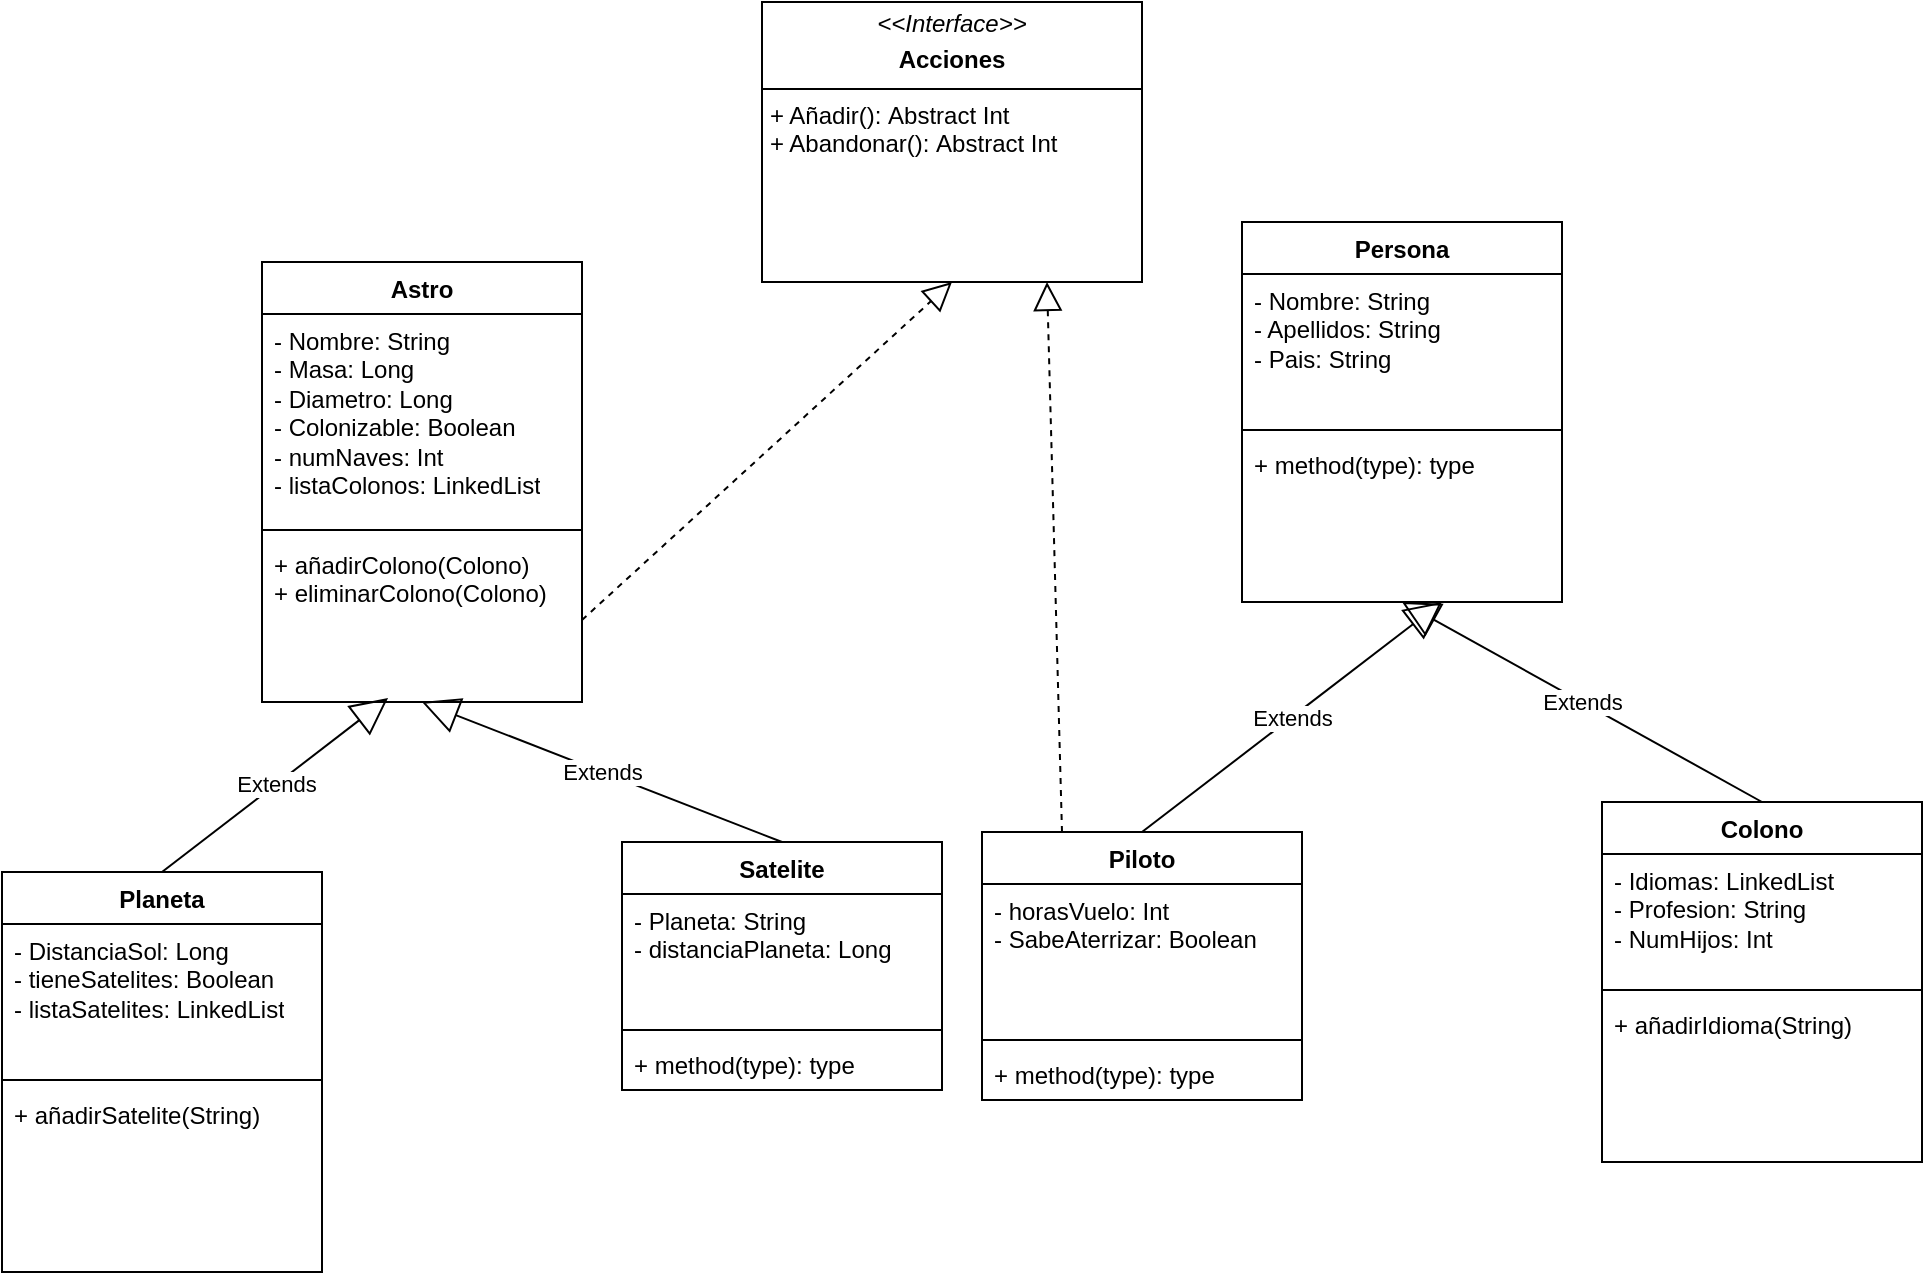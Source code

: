 <mxfile version="24.3.0" type="github">
  <diagram name="Página-1" id="bi5g-1-2C5qJp8rsQa8s">
    <mxGraphModel dx="1114" dy="615" grid="1" gridSize="10" guides="1" tooltips="1" connect="1" arrows="1" fold="1" page="1" pageScale="1" pageWidth="827" pageHeight="1169" math="0" shadow="0">
      <root>
        <mxCell id="0" />
        <mxCell id="1" parent="0" />
        <mxCell id="E51NGKIZF0NDrqXn5jAU-1" value="Persona" style="swimlane;fontStyle=1;align=center;verticalAlign=top;childLayout=stackLayout;horizontal=1;startSize=26;horizontalStack=0;resizeParent=1;resizeParentMax=0;resizeLast=0;collapsible=1;marginBottom=0;whiteSpace=wrap;html=1;" parent="1" vertex="1">
          <mxGeometry x="630" y="470" width="160" height="190" as="geometry" />
        </mxCell>
        <mxCell id="E51NGKIZF0NDrqXn5jAU-2" value="&lt;div&gt;- Nombre: String&lt;/div&gt;&lt;div&gt;- Apellidos: String&lt;/div&gt;&lt;div&gt;- Pais: String &lt;br&gt;&lt;/div&gt;" style="text;strokeColor=none;fillColor=none;align=left;verticalAlign=top;spacingLeft=4;spacingRight=4;overflow=hidden;rotatable=0;points=[[0,0.5],[1,0.5]];portConstraint=eastwest;whiteSpace=wrap;html=1;" parent="E51NGKIZF0NDrqXn5jAU-1" vertex="1">
          <mxGeometry y="26" width="160" height="74" as="geometry" />
        </mxCell>
        <mxCell id="E51NGKIZF0NDrqXn5jAU-3" value="" style="line;strokeWidth=1;fillColor=none;align=left;verticalAlign=middle;spacingTop=-1;spacingLeft=3;spacingRight=3;rotatable=0;labelPosition=right;points=[];portConstraint=eastwest;strokeColor=inherit;" parent="E51NGKIZF0NDrqXn5jAU-1" vertex="1">
          <mxGeometry y="100" width="160" height="8" as="geometry" />
        </mxCell>
        <mxCell id="E51NGKIZF0NDrqXn5jAU-4" value="+ method(type): type" style="text;strokeColor=none;fillColor=none;align=left;verticalAlign=top;spacingLeft=4;spacingRight=4;overflow=hidden;rotatable=0;points=[[0,0.5],[1,0.5]];portConstraint=eastwest;whiteSpace=wrap;html=1;" parent="E51NGKIZF0NDrqXn5jAU-1" vertex="1">
          <mxGeometry y="108" width="160" height="82" as="geometry" />
        </mxCell>
        <mxCell id="E51NGKIZF0NDrqXn5jAU-11" value="Colono" style="swimlane;fontStyle=1;align=center;verticalAlign=top;childLayout=stackLayout;horizontal=1;startSize=26;horizontalStack=0;resizeParent=1;resizeParentMax=0;resizeLast=0;collapsible=1;marginBottom=0;whiteSpace=wrap;html=1;" parent="1" vertex="1">
          <mxGeometry x="810" y="760" width="160" height="180" as="geometry" />
        </mxCell>
        <mxCell id="E51NGKIZF0NDrqXn5jAU-12" value="&lt;div&gt;- Idiomas: LinkedList&lt;br&gt;&lt;/div&gt;&lt;div&gt;- Profesion: String&lt;/div&gt;&lt;div&gt;- NumHijos: Int&lt;br&gt;&lt;/div&gt;" style="text;strokeColor=none;fillColor=none;align=left;verticalAlign=top;spacingLeft=4;spacingRight=4;overflow=hidden;rotatable=0;points=[[0,0.5],[1,0.5]];portConstraint=eastwest;whiteSpace=wrap;html=1;" parent="E51NGKIZF0NDrqXn5jAU-11" vertex="1">
          <mxGeometry y="26" width="160" height="64" as="geometry" />
        </mxCell>
        <mxCell id="E51NGKIZF0NDrqXn5jAU-13" value="" style="line;strokeWidth=1;fillColor=none;align=left;verticalAlign=middle;spacingTop=-1;spacingLeft=3;spacingRight=3;rotatable=0;labelPosition=right;points=[];portConstraint=eastwest;strokeColor=inherit;" parent="E51NGKIZF0NDrqXn5jAU-11" vertex="1">
          <mxGeometry y="90" width="160" height="8" as="geometry" />
        </mxCell>
        <mxCell id="E51NGKIZF0NDrqXn5jAU-14" value="+ añadirIdioma(String)" style="text;strokeColor=none;fillColor=none;align=left;verticalAlign=top;spacingLeft=4;spacingRight=4;overflow=hidden;rotatable=0;points=[[0,0.5],[1,0.5]];portConstraint=eastwest;whiteSpace=wrap;html=1;" parent="E51NGKIZF0NDrqXn5jAU-11" vertex="1">
          <mxGeometry y="98" width="160" height="82" as="geometry" />
        </mxCell>
        <mxCell id="E51NGKIZF0NDrqXn5jAU-15" value="Extends" style="endArrow=block;endSize=16;endFill=0;html=1;rounded=0;entryX=0.5;entryY=1;entryDx=0;entryDy=0;exitX=0.5;exitY=0;exitDx=0;exitDy=0;" parent="1" source="E51NGKIZF0NDrqXn5jAU-11" target="E51NGKIZF0NDrqXn5jAU-1" edge="1">
          <mxGeometry width="160" relative="1" as="geometry">
            <mxPoint x="710" y="760" as="sourcePoint" />
            <mxPoint x="790" y="660" as="targetPoint" />
          </mxGeometry>
        </mxCell>
        <mxCell id="E51NGKIZF0NDrqXn5jAU-16" value="Piloto" style="swimlane;fontStyle=1;align=center;verticalAlign=top;childLayout=stackLayout;horizontal=1;startSize=26;horizontalStack=0;resizeParent=1;resizeParentMax=0;resizeLast=0;collapsible=1;marginBottom=0;whiteSpace=wrap;html=1;" parent="1" vertex="1">
          <mxGeometry x="500" y="775" width="160" height="134" as="geometry" />
        </mxCell>
        <mxCell id="E51NGKIZF0NDrqXn5jAU-17" value="- horasVuelo: Int&lt;br&gt;&lt;div&gt;- SabeAterrizar: Boolean&lt;/div&gt;" style="text;strokeColor=none;fillColor=none;align=left;verticalAlign=top;spacingLeft=4;spacingRight=4;overflow=hidden;rotatable=0;points=[[0,0.5],[1,0.5]];portConstraint=eastwest;whiteSpace=wrap;html=1;" parent="E51NGKIZF0NDrqXn5jAU-16" vertex="1">
          <mxGeometry y="26" width="160" height="74" as="geometry" />
        </mxCell>
        <mxCell id="E51NGKIZF0NDrqXn5jAU-18" value="" style="line;strokeWidth=1;fillColor=none;align=left;verticalAlign=middle;spacingTop=-1;spacingLeft=3;spacingRight=3;rotatable=0;labelPosition=right;points=[];portConstraint=eastwest;strokeColor=inherit;" parent="E51NGKIZF0NDrqXn5jAU-16" vertex="1">
          <mxGeometry y="100" width="160" height="8" as="geometry" />
        </mxCell>
        <mxCell id="E51NGKIZF0NDrqXn5jAU-19" value="+ method(type): type" style="text;strokeColor=none;fillColor=none;align=left;verticalAlign=top;spacingLeft=4;spacingRight=4;overflow=hidden;rotatable=0;points=[[0,0.5],[1,0.5]];portConstraint=eastwest;whiteSpace=wrap;html=1;" parent="E51NGKIZF0NDrqXn5jAU-16" vertex="1">
          <mxGeometry y="108" width="160" height="26" as="geometry" />
        </mxCell>
        <mxCell id="E51NGKIZF0NDrqXn5jAU-20" value="Extends" style="endArrow=block;endSize=16;endFill=0;html=1;rounded=0;exitX=0.5;exitY=0;exitDx=0;exitDy=0;" parent="1" source="E51NGKIZF0NDrqXn5jAU-16" edge="1">
          <mxGeometry width="160" relative="1" as="geometry">
            <mxPoint x="630" y="660" as="sourcePoint" />
            <mxPoint x="730" y="660" as="targetPoint" />
          </mxGeometry>
        </mxCell>
        <mxCell id="bsLT4oRQSQT2XlzcBdTg-1" value="Astro" style="swimlane;fontStyle=1;align=center;verticalAlign=top;childLayout=stackLayout;horizontal=1;startSize=26;horizontalStack=0;resizeParent=1;resizeParentMax=0;resizeLast=0;collapsible=1;marginBottom=0;whiteSpace=wrap;html=1;" parent="1" vertex="1">
          <mxGeometry x="140" y="490" width="160" height="220" as="geometry" />
        </mxCell>
        <mxCell id="bsLT4oRQSQT2XlzcBdTg-2" value="&lt;div&gt;- Nombre: String&lt;/div&gt;&lt;div&gt;- Masa: Long&lt;/div&gt;&lt;div&gt;- Diametro: Long&lt;/div&gt;&lt;div&gt;- Colonizable: Boolean&lt;/div&gt;&lt;div&gt;- numNaves: Int&lt;/div&gt;&lt;div&gt;- listaColonos: LinkedList&lt;br&gt;&lt;/div&gt;&lt;div&gt;&lt;br&gt;&lt;/div&gt;&lt;div&gt;&lt;br&gt;&lt;/div&gt;" style="text;strokeColor=none;fillColor=none;align=left;verticalAlign=top;spacingLeft=4;spacingRight=4;overflow=hidden;rotatable=0;points=[[0,0.5],[1,0.5]];portConstraint=eastwest;whiteSpace=wrap;html=1;" parent="bsLT4oRQSQT2XlzcBdTg-1" vertex="1">
          <mxGeometry y="26" width="160" height="104" as="geometry" />
        </mxCell>
        <mxCell id="bsLT4oRQSQT2XlzcBdTg-3" value="" style="line;strokeWidth=1;fillColor=none;align=left;verticalAlign=middle;spacingTop=-1;spacingLeft=3;spacingRight=3;rotatable=0;labelPosition=right;points=[];portConstraint=eastwest;strokeColor=inherit;" parent="bsLT4oRQSQT2XlzcBdTg-1" vertex="1">
          <mxGeometry y="130" width="160" height="8" as="geometry" />
        </mxCell>
        <mxCell id="bsLT4oRQSQT2XlzcBdTg-4" value="&lt;div&gt;+ añadirColono(Colono)&lt;/div&gt;&lt;div&gt;+ eliminarColono(Colono)&lt;br&gt;&lt;/div&gt;" style="text;strokeColor=none;fillColor=none;align=left;verticalAlign=top;spacingLeft=4;spacingRight=4;overflow=hidden;rotatable=0;points=[[0,0.5],[1,0.5]];portConstraint=eastwest;whiteSpace=wrap;html=1;" parent="bsLT4oRQSQT2XlzcBdTg-1" vertex="1">
          <mxGeometry y="138" width="160" height="82" as="geometry" />
        </mxCell>
        <mxCell id="bsLT4oRQSQT2XlzcBdTg-5" value="&lt;div&gt;Satelite&lt;/div&gt;&lt;div&gt;&lt;br&gt;&lt;/div&gt;" style="swimlane;fontStyle=1;align=center;verticalAlign=top;childLayout=stackLayout;horizontal=1;startSize=26;horizontalStack=0;resizeParent=1;resizeParentMax=0;resizeLast=0;collapsible=1;marginBottom=0;whiteSpace=wrap;html=1;" parent="1" vertex="1">
          <mxGeometry x="320" y="780" width="160" height="124" as="geometry" />
        </mxCell>
        <mxCell id="bsLT4oRQSQT2XlzcBdTg-6" value="&lt;div&gt;- Planeta: String&lt;/div&gt;&lt;div&gt;- distanciaPlaneta: Long&lt;br&gt;&lt;/div&gt;" style="text;strokeColor=none;fillColor=none;align=left;verticalAlign=top;spacingLeft=4;spacingRight=4;overflow=hidden;rotatable=0;points=[[0,0.5],[1,0.5]];portConstraint=eastwest;whiteSpace=wrap;html=1;" parent="bsLT4oRQSQT2XlzcBdTg-5" vertex="1">
          <mxGeometry y="26" width="160" height="64" as="geometry" />
        </mxCell>
        <mxCell id="bsLT4oRQSQT2XlzcBdTg-7" value="" style="line;strokeWidth=1;fillColor=none;align=left;verticalAlign=middle;spacingTop=-1;spacingLeft=3;spacingRight=3;rotatable=0;labelPosition=right;points=[];portConstraint=eastwest;strokeColor=inherit;" parent="bsLT4oRQSQT2XlzcBdTg-5" vertex="1">
          <mxGeometry y="90" width="160" height="8" as="geometry" />
        </mxCell>
        <mxCell id="bsLT4oRQSQT2XlzcBdTg-8" value="+ method(type): type" style="text;strokeColor=none;fillColor=none;align=left;verticalAlign=top;spacingLeft=4;spacingRight=4;overflow=hidden;rotatable=0;points=[[0,0.5],[1,0.5]];portConstraint=eastwest;whiteSpace=wrap;html=1;" parent="bsLT4oRQSQT2XlzcBdTg-5" vertex="1">
          <mxGeometry y="98" width="160" height="26" as="geometry" />
        </mxCell>
        <mxCell id="bsLT4oRQSQT2XlzcBdTg-9" value="Extends" style="endArrow=block;endSize=16;endFill=0;html=1;rounded=0;entryX=0.5;entryY=1;entryDx=0;entryDy=0;exitX=0.5;exitY=0;exitDx=0;exitDy=0;" parent="1" source="bsLT4oRQSQT2XlzcBdTg-5" target="bsLT4oRQSQT2XlzcBdTg-1" edge="1">
          <mxGeometry width="160" relative="1" as="geometry">
            <mxPoint x="220" y="780" as="sourcePoint" />
            <mxPoint x="300" y="680" as="targetPoint" />
          </mxGeometry>
        </mxCell>
        <mxCell id="bsLT4oRQSQT2XlzcBdTg-10" value="Planeta" style="swimlane;fontStyle=1;align=center;verticalAlign=top;childLayout=stackLayout;horizontal=1;startSize=26;horizontalStack=0;resizeParent=1;resizeParentMax=0;resizeLast=0;collapsible=1;marginBottom=0;whiteSpace=wrap;html=1;" parent="1" vertex="1">
          <mxGeometry x="10" y="795" width="160" height="200" as="geometry" />
        </mxCell>
        <mxCell id="bsLT4oRQSQT2XlzcBdTg-11" value="&lt;div&gt;- DistanciaSol: Long&lt;/div&gt;&lt;div&gt;- tieneSatelites: Boolean&lt;/div&gt;&lt;div&gt;- listaSatelites: LinkedList&lt;br&gt;&lt;/div&gt;" style="text;strokeColor=none;fillColor=none;align=left;verticalAlign=top;spacingLeft=4;spacingRight=4;overflow=hidden;rotatable=0;points=[[0,0.5],[1,0.5]];portConstraint=eastwest;whiteSpace=wrap;html=1;" parent="bsLT4oRQSQT2XlzcBdTg-10" vertex="1">
          <mxGeometry y="26" width="160" height="74" as="geometry" />
        </mxCell>
        <mxCell id="bsLT4oRQSQT2XlzcBdTg-12" value="" style="line;strokeWidth=1;fillColor=none;align=left;verticalAlign=middle;spacingTop=-1;spacingLeft=3;spacingRight=3;rotatable=0;labelPosition=right;points=[];portConstraint=eastwest;strokeColor=inherit;" parent="bsLT4oRQSQT2XlzcBdTg-10" vertex="1">
          <mxGeometry y="100" width="160" height="8" as="geometry" />
        </mxCell>
        <mxCell id="bsLT4oRQSQT2XlzcBdTg-13" value="+ añadirSatelite(String)" style="text;strokeColor=none;fillColor=none;align=left;verticalAlign=top;spacingLeft=4;spacingRight=4;overflow=hidden;rotatable=0;points=[[0,0.5],[1,0.5]];portConstraint=eastwest;whiteSpace=wrap;html=1;" parent="bsLT4oRQSQT2XlzcBdTg-10" vertex="1">
          <mxGeometry y="108" width="160" height="92" as="geometry" />
        </mxCell>
        <mxCell id="bsLT4oRQSQT2XlzcBdTg-14" value="Extends" style="endArrow=block;endSize=16;endFill=0;html=1;rounded=0;exitX=0.5;exitY=0;exitDx=0;exitDy=0;entryX=0.394;entryY=0.976;entryDx=0;entryDy=0;entryPerimeter=0;" parent="1" source="bsLT4oRQSQT2XlzcBdTg-10" edge="1" target="bsLT4oRQSQT2XlzcBdTg-4">
          <mxGeometry width="160" relative="1" as="geometry">
            <mxPoint x="140" y="680" as="sourcePoint" />
            <mxPoint x="240" y="680" as="targetPoint" />
          </mxGeometry>
        </mxCell>
        <mxCell id="wHyu4xrhg1twCrXKHxcg-14" value="&lt;p style=&quot;margin:0px;margin-top:4px;text-align:center;&quot;&gt;&lt;i&gt;&amp;lt;&amp;lt;Interface&amp;gt;&amp;gt;&lt;/i&gt;&lt;b&gt;&lt;br&gt;&lt;/b&gt;&lt;/p&gt;&lt;p style=&quot;margin:0px;margin-top:4px;text-align:center;&quot;&gt;&lt;b&gt;Acciones&lt;/b&gt;&lt;br&gt;&lt;/p&gt;&lt;hr style=&quot;border-style:solid;&quot; size=&quot;1&quot;&gt;&lt;p style=&quot;margin:0px;margin-left:4px;&quot;&gt;+ Añadir():&amp;nbsp;Abstract Int&lt;/p&gt;&lt;p style=&quot;margin:0px;margin-left:4px;&quot;&gt;+ Abandonar():&amp;nbsp;Abstract  Int&lt;br&gt;&lt;/p&gt;" style="verticalAlign=top;align=left;overflow=fill;html=1;whiteSpace=wrap;" vertex="1" parent="1">
          <mxGeometry x="390" y="360" width="190" height="140" as="geometry" />
        </mxCell>
        <mxCell id="wHyu4xrhg1twCrXKHxcg-15" value="" style="endArrow=block;dashed=1;endFill=0;endSize=12;html=1;rounded=0;entryX=0.5;entryY=1;entryDx=0;entryDy=0;exitX=1;exitY=0.5;exitDx=0;exitDy=0;" edge="1" parent="1" source="bsLT4oRQSQT2XlzcBdTg-4" target="wHyu4xrhg1twCrXKHxcg-14">
          <mxGeometry width="160" relative="1" as="geometry">
            <mxPoint x="330" y="650" as="sourcePoint" />
            <mxPoint x="490" y="650" as="targetPoint" />
          </mxGeometry>
        </mxCell>
        <mxCell id="wHyu4xrhg1twCrXKHxcg-16" value="" style="endArrow=block;dashed=1;endFill=0;endSize=12;html=1;rounded=0;entryX=0.75;entryY=1;entryDx=0;entryDy=0;exitX=0.25;exitY=0;exitDx=0;exitDy=0;" edge="1" parent="1" source="E51NGKIZF0NDrqXn5jAU-16" target="wHyu4xrhg1twCrXKHxcg-14">
          <mxGeometry width="160" relative="1" as="geometry">
            <mxPoint x="330" y="650" as="sourcePoint" />
            <mxPoint x="490" y="650" as="targetPoint" />
          </mxGeometry>
        </mxCell>
      </root>
    </mxGraphModel>
  </diagram>
</mxfile>
